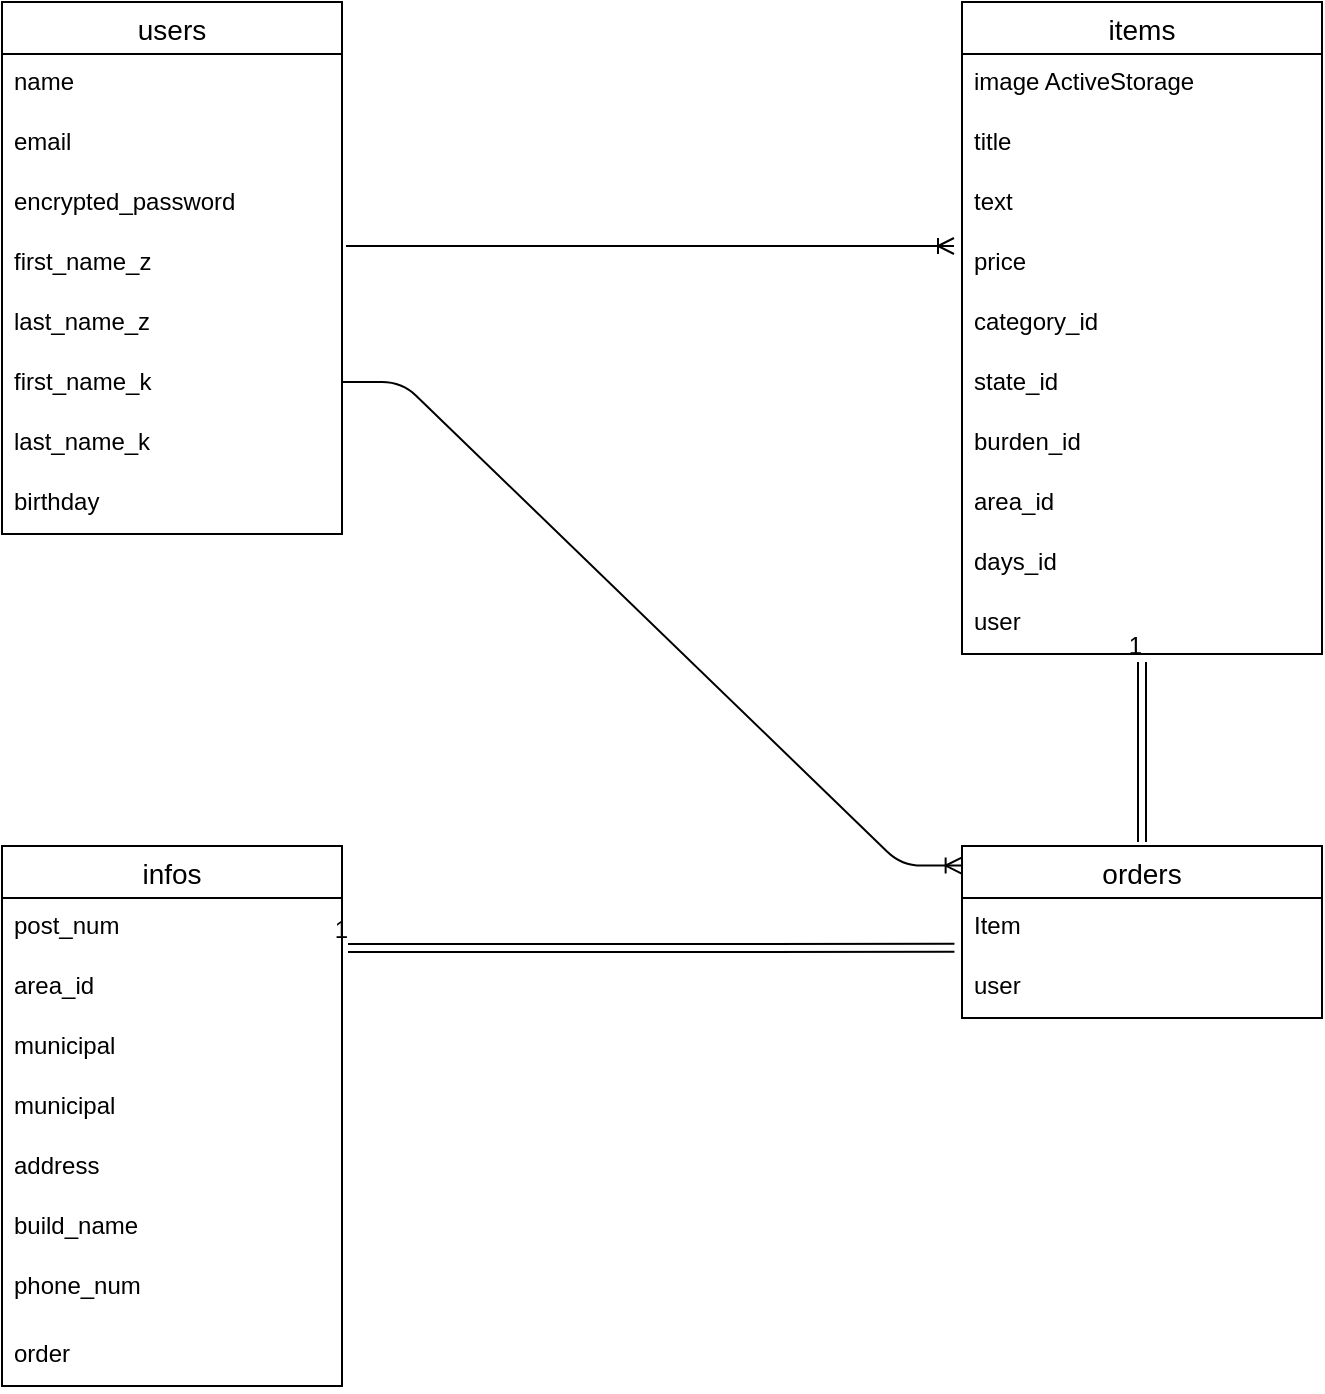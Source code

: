 <mxfile version="13.10.0" type="embed">
    <diagram id="ryFB72ubGLf4Akq3ufIt" name="Page-1">
        <mxGraphModel dx="1138" dy="680" grid="1" gridSize="10" guides="1" tooltips="1" connect="1" arrows="1" fold="1" page="1" pageScale="1" pageWidth="827" pageHeight="1169" math="0" shadow="0">
            <root>
                <mxCell id="0"/>
                <mxCell id="1" parent="0"/>
                <mxCell id="2" value="items" style="swimlane;fontStyle=0;childLayout=stackLayout;horizontal=1;startSize=26;horizontalStack=0;resizeParent=1;resizeParentMax=0;resizeLast=0;collapsible=1;marginBottom=0;align=center;fontSize=14;" parent="1" vertex="1">
                    <mxGeometry x="560" y="120" width="180" height="326" as="geometry"/>
                </mxCell>
                <mxCell id="3" value="image ActiveStorage" style="text;strokeColor=none;fillColor=none;spacingLeft=4;spacingRight=4;overflow=hidden;rotatable=0;points=[[0,0.5],[1,0.5]];portConstraint=eastwest;fontSize=12;" parent="2" vertex="1">
                    <mxGeometry y="26" width="180" height="30" as="geometry"/>
                </mxCell>
                <mxCell id="4" value="title" style="text;strokeColor=none;fillColor=none;spacingLeft=4;spacingRight=4;overflow=hidden;rotatable=0;points=[[0,0.5],[1,0.5]];portConstraint=eastwest;fontSize=12;" parent="2" vertex="1">
                    <mxGeometry y="56" width="180" height="30" as="geometry"/>
                </mxCell>
                <mxCell id="22" value="text" style="text;strokeColor=none;fillColor=none;spacingLeft=4;spacingRight=4;overflow=hidden;rotatable=0;points=[[0,0.5],[1,0.5]];portConstraint=eastwest;fontSize=12;" parent="2" vertex="1">
                    <mxGeometry y="86" width="180" height="30" as="geometry"/>
                </mxCell>
                <mxCell id="23" value="price" style="text;strokeColor=none;fillColor=none;spacingLeft=4;spacingRight=4;overflow=hidden;rotatable=0;points=[[0,0.5],[1,0.5]];portConstraint=eastwest;fontSize=12;" parent="2" vertex="1">
                    <mxGeometry y="116" width="180" height="30" as="geometry"/>
                </mxCell>
                <mxCell id="14" value="category_id" style="text;strokeColor=none;fillColor=none;spacingLeft=4;spacingRight=4;overflow=hidden;rotatable=0;points=[[0,0.5],[1,0.5]];portConstraint=eastwest;fontSize=12;" parent="2" vertex="1">
                    <mxGeometry y="146" width="180" height="30" as="geometry"/>
                </mxCell>
                <mxCell id="15" value="state_id" style="text;strokeColor=none;fillColor=none;spacingLeft=4;spacingRight=4;overflow=hidden;rotatable=0;points=[[0,0.5],[1,0.5]];portConstraint=eastwest;fontSize=12;" parent="2" vertex="1">
                    <mxGeometry y="176" width="180" height="30" as="geometry"/>
                </mxCell>
                <mxCell id="17" value="burden_id" style="text;strokeColor=none;fillColor=none;spacingLeft=4;spacingRight=4;overflow=hidden;rotatable=0;points=[[0,0.5],[1,0.5]];portConstraint=eastwest;fontSize=12;" parent="2" vertex="1">
                    <mxGeometry y="206" width="180" height="30" as="geometry"/>
                </mxCell>
                <mxCell id="11" value="area_id" style="text;strokeColor=none;fillColor=none;spacingLeft=4;spacingRight=4;overflow=hidden;rotatable=0;points=[[0,0.5],[1,0.5]];portConstraint=eastwest;fontSize=12;" parent="2" vertex="1">
                    <mxGeometry y="236" width="180" height="30" as="geometry"/>
                </mxCell>
                <mxCell id="12" value="days_id" style="text;strokeColor=none;fillColor=none;spacingLeft=4;spacingRight=4;overflow=hidden;rotatable=0;points=[[0,0.5],[1,0.5]];portConstraint=eastwest;fontSize=12;" parent="2" vertex="1">
                    <mxGeometry y="266" width="180" height="30" as="geometry"/>
                </mxCell>
                <mxCell id="72" value="user" style="text;strokeColor=none;fillColor=none;spacingLeft=4;spacingRight=4;overflow=hidden;rotatable=0;points=[[0,0.5],[1,0.5]];portConstraint=eastwest;fontSize=12;" parent="2" vertex="1">
                    <mxGeometry y="296" width="180" height="30" as="geometry"/>
                </mxCell>
                <mxCell id="6" value="users" style="swimlane;fontStyle=0;childLayout=stackLayout;horizontal=1;startSize=26;horizontalStack=0;resizeParent=1;resizeParentMax=0;resizeLast=0;collapsible=1;marginBottom=0;align=center;fontSize=14;" parent="1" vertex="1">
                    <mxGeometry x="80" y="120" width="170" height="266" as="geometry"/>
                </mxCell>
                <mxCell id="7" value="name" style="text;strokeColor=none;fillColor=none;spacingLeft=4;spacingRight=4;overflow=hidden;rotatable=0;points=[[0,0.5],[1,0.5]];portConstraint=eastwest;fontSize=12;" parent="6" vertex="1">
                    <mxGeometry y="26" width="170" height="30" as="geometry"/>
                </mxCell>
                <mxCell id="8" value="email" style="text;strokeColor=none;fillColor=none;spacingLeft=4;spacingRight=4;overflow=hidden;rotatable=0;points=[[0,0.5],[1,0.5]];portConstraint=eastwest;fontSize=12;" parent="6" vertex="1">
                    <mxGeometry y="56" width="170" height="30" as="geometry"/>
                </mxCell>
                <mxCell id="21" value="encrypted_password" style="text;strokeColor=none;fillColor=none;spacingLeft=4;spacingRight=4;overflow=hidden;rotatable=0;points=[[0,0.5],[1,0.5]];portConstraint=eastwest;fontSize=12;" parent="6" vertex="1">
                    <mxGeometry y="86" width="170" height="30" as="geometry"/>
                </mxCell>
                <mxCell id="44" value="first_name_z" style="text;strokeColor=none;fillColor=none;spacingLeft=4;spacingRight=4;overflow=hidden;rotatable=0;points=[[0,0.5],[1,0.5]];portConstraint=eastwest;fontSize=12;" parent="6" vertex="1">
                    <mxGeometry y="116" width="170" height="30" as="geometry"/>
                </mxCell>
                <mxCell id="85" value="last_name_z" style="text;strokeColor=none;fillColor=none;spacingLeft=4;spacingRight=4;overflow=hidden;rotatable=0;points=[[0,0.5],[1,0.5]];portConstraint=eastwest;fontSize=12;" parent="6" vertex="1">
                    <mxGeometry y="146" width="170" height="30" as="geometry"/>
                </mxCell>
                <mxCell id="86" value="first_name_k" style="text;strokeColor=none;fillColor=none;spacingLeft=4;spacingRight=4;overflow=hidden;rotatable=0;points=[[0,0.5],[1,0.5]];portConstraint=eastwest;fontSize=12;" parent="6" vertex="1">
                    <mxGeometry y="176" width="170" height="30" as="geometry"/>
                </mxCell>
                <mxCell id="87" value="last_name_k" style="text;strokeColor=none;fillColor=none;spacingLeft=4;spacingRight=4;overflow=hidden;rotatable=0;points=[[0,0.5],[1,0.5]];portConstraint=eastwest;fontSize=12;" parent="6" vertex="1">
                    <mxGeometry y="206" width="170" height="30" as="geometry"/>
                </mxCell>
                <mxCell id="46" value="birthday" style="text;strokeColor=none;fillColor=none;spacingLeft=4;spacingRight=4;overflow=hidden;rotatable=0;points=[[0,0.5],[1,0.5]];portConstraint=eastwest;fontSize=12;" parent="6" vertex="1">
                    <mxGeometry y="236" width="170" height="30" as="geometry"/>
                </mxCell>
                <mxCell id="10" value="orders" style="swimlane;fontStyle=0;childLayout=stackLayout;horizontal=1;startSize=26;horizontalStack=0;resizeParent=1;resizeParentMax=0;resizeLast=0;collapsible=1;marginBottom=0;align=center;fontSize=14;" parent="1" vertex="1">
                    <mxGeometry x="560" y="542" width="180" height="86" as="geometry"/>
                </mxCell>
                <mxCell id="110" value="Item" style="text;strokeColor=none;fillColor=none;spacingLeft=4;spacingRight=4;overflow=hidden;rotatable=0;points=[[0,0.5],[1,0.5]];portConstraint=eastwest;fontSize=12;" parent="10" vertex="1">
                    <mxGeometry y="26" width="180" height="30" as="geometry"/>
                </mxCell>
                <mxCell id="112" value="user" style="text;strokeColor=none;fillColor=none;spacingLeft=4;spacingRight=4;overflow=hidden;rotatable=0;points=[[0,0.5],[1,0.5]];portConstraint=eastwest;fontSize=12;" parent="10" vertex="1">
                    <mxGeometry y="56" width="180" height="30" as="geometry"/>
                </mxCell>
                <mxCell id="16" value="infos" style="swimlane;fontStyle=0;childLayout=stackLayout;horizontal=1;startSize=26;horizontalStack=0;resizeParent=1;resizeParentMax=0;resizeLast=0;collapsible=1;marginBottom=0;align=center;fontSize=14;" parent="1" vertex="1">
                    <mxGeometry x="80" y="542" width="170" height="270" as="geometry"/>
                </mxCell>
                <mxCell id="28" value="post_num" style="text;strokeColor=none;fillColor=none;spacingLeft=4;spacingRight=4;overflow=hidden;rotatable=0;points=[[0,0.5],[1,0.5]];portConstraint=eastwest;fontSize=12;" parent="16" vertex="1">
                    <mxGeometry y="26" width="170" height="30" as="geometry"/>
                </mxCell>
                <mxCell id="18" value="area_id" style="text;strokeColor=none;fillColor=none;spacingLeft=4;spacingRight=4;overflow=hidden;rotatable=0;points=[[0,0.5],[1,0.5]];portConstraint=eastwest;fontSize=12;" parent="16" vertex="1">
                    <mxGeometry y="56" width="170" height="30" as="geometry"/>
                </mxCell>
                <mxCell id="78" value="municipal" style="text;strokeColor=none;fillColor=none;spacingLeft=4;spacingRight=4;overflow=hidden;rotatable=0;points=[[0,0.5],[1,0.5]];portConstraint=eastwest;fontSize=12;" parent="16" vertex="1">
                    <mxGeometry y="86" width="170" height="30" as="geometry"/>
                </mxCell>
                <mxCell id="39" value="municipal" style="text;strokeColor=none;fillColor=none;spacingLeft=4;spacingRight=4;overflow=hidden;rotatable=0;points=[[0,0.5],[1,0.5]];portConstraint=eastwest;fontSize=12;" parent="16" vertex="1">
                    <mxGeometry y="116" width="170" height="30" as="geometry"/>
                </mxCell>
                <mxCell id="41" value="address" style="text;strokeColor=none;fillColor=none;spacingLeft=4;spacingRight=4;overflow=hidden;rotatable=0;points=[[0,0.5],[1,0.5]];portConstraint=eastwest;fontSize=12;" parent="16" vertex="1">
                    <mxGeometry y="146" width="170" height="30" as="geometry"/>
                </mxCell>
                <mxCell id="42" value="build_name" style="text;strokeColor=none;fillColor=none;spacingLeft=4;spacingRight=4;overflow=hidden;rotatable=0;points=[[0,0.5],[1,0.5]];portConstraint=eastwest;fontSize=12;" parent="16" vertex="1">
                    <mxGeometry y="176" width="170" height="30" as="geometry"/>
                </mxCell>
                <mxCell id="19" value="phone_num" style="text;strokeColor=none;fillColor=none;spacingLeft=4;spacingRight=4;overflow=hidden;rotatable=0;points=[[0,0.5],[1,0.5]];portConstraint=eastwest;fontSize=12;" parent="16" vertex="1">
                    <mxGeometry y="206" width="170" height="34" as="geometry"/>
                </mxCell>
                <mxCell id="74" value="order" style="text;strokeColor=none;fillColor=none;spacingLeft=4;spacingRight=4;overflow=hidden;rotatable=0;points=[[0,0.5],[1,0.5]];portConstraint=eastwest;fontSize=12;" parent="16" vertex="1">
                    <mxGeometry y="240" width="170" height="30" as="geometry"/>
                </mxCell>
                <mxCell id="80" value="" style="edgeStyle=entityRelationEdgeStyle;fontSize=12;html=1;endArrow=ERoneToMany;" parent="1" edge="1">
                    <mxGeometry width="100" height="100" relative="1" as="geometry">
                        <mxPoint x="252" y="242" as="sourcePoint"/>
                        <mxPoint x="556" y="242" as="targetPoint"/>
                    </mxGeometry>
                </mxCell>
                <mxCell id="105" value="" style="shape=link;html=1;rounded=0;" parent="1" edge="1">
                    <mxGeometry relative="1" as="geometry">
                        <mxPoint x="650" y="540" as="sourcePoint"/>
                        <mxPoint x="650" y="450" as="targetPoint"/>
                    </mxGeometry>
                </mxCell>
                <mxCell id="106" value="1" style="resizable=0;html=1;align=right;verticalAlign=bottom;" parent="105" connectable="0" vertex="1">
                    <mxGeometry x="1" relative="1" as="geometry"/>
                </mxCell>
                <mxCell id="107" value="" style="shape=link;html=1;rounded=0;exitX=-0.021;exitY=0.831;exitDx=0;exitDy=0;exitPerimeter=0;" parent="1" edge="1">
                    <mxGeometry relative="1" as="geometry">
                        <mxPoint x="556.22" y="592.93" as="sourcePoint"/>
                        <mxPoint x="253" y="593" as="targetPoint"/>
                    </mxGeometry>
                </mxCell>
                <mxCell id="108" value="1" style="resizable=0;html=1;align=right;verticalAlign=bottom;" parent="107" connectable="0" vertex="1">
                    <mxGeometry x="1" relative="1" as="geometry"/>
                </mxCell>
                <mxCell id="111" value="" style="edgeStyle=entityRelationEdgeStyle;fontSize=12;html=1;endArrow=ERoneToMany;entryX=-0.001;entryY=0.114;entryDx=0;entryDy=0;entryPerimeter=0;" parent="1" target="10" edge="1">
                    <mxGeometry width="100" height="100" relative="1" as="geometry">
                        <mxPoint x="250" y="310" as="sourcePoint"/>
                        <mxPoint x="554" y="310" as="targetPoint"/>
                    </mxGeometry>
                </mxCell>
            </root>
        </mxGraphModel>
    </diagram>
</mxfile>